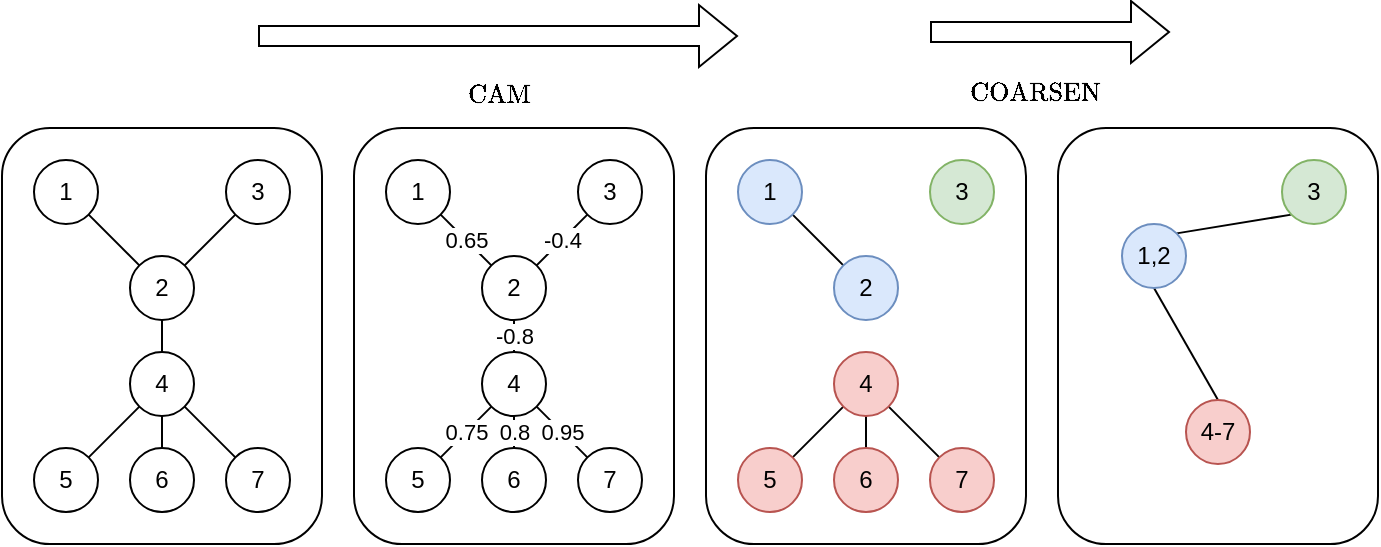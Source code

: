 <mxfile>
    <diagram name="Page-1" id="E90DCbVw8iHSE0YzWJ5c">
        <mxGraphModel dx="1450" dy="556" grid="1" gridSize="8" guides="1" tooltips="1" connect="1" arrows="1" fold="1" page="1" pageScale="1" pageWidth="827" pageHeight="1169" math="1" shadow="0">
            <root>
                <mxCell id="0"/>
                <mxCell id="1" parent="0"/>
                <mxCell id="NFxeUcVusJWuIpaQc8pF-1" value="" style="rounded=1;whiteSpace=wrap;html=1;" parent="1" vertex="1">
                    <mxGeometry x="112" y="112" width="160" height="208" as="geometry"/>
                </mxCell>
                <mxCell id="FWXDVtIiAIGIqecCg6dk-13" value="" style="rounded=0;orthogonalLoop=1;jettySize=auto;html=1;exitX=1;exitY=1;exitDx=0;exitDy=0;entryX=0;entryY=0;entryDx=0;entryDy=0;endArrow=none;endFill=0;" parent="1" source="FWXDVtIiAIGIqecCg6dk-2" target="FWXDVtIiAIGIqecCg6dk-6" edge="1">
                    <mxGeometry relative="1" as="geometry"/>
                </mxCell>
                <mxCell id="FWXDVtIiAIGIqecCg6dk-2" value="1" style="ellipse;whiteSpace=wrap;html=1;fillColor=none;" parent="1" vertex="1">
                    <mxGeometry x="128" y="128" width="32" height="32" as="geometry"/>
                </mxCell>
                <mxCell id="FWXDVtIiAIGIqecCg6dk-10" value="" style="rounded=0;orthogonalLoop=1;jettySize=auto;html=1;exitX=0;exitY=1;exitDx=0;exitDy=0;entryX=1;entryY=0;entryDx=0;entryDy=0;endArrow=none;endFill=0;" parent="1" source="FWXDVtIiAIGIqecCg6dk-3" target="FWXDVtIiAIGIqecCg6dk-7" edge="1">
                    <mxGeometry relative="1" as="geometry"/>
                </mxCell>
                <mxCell id="FWXDVtIiAIGIqecCg6dk-12" value="" style="rounded=0;orthogonalLoop=1;jettySize=auto;html=1;exitX=1;exitY=1;exitDx=0;exitDy=0;entryX=0;entryY=0;entryDx=0;entryDy=0;endArrow=none;endFill=0;" parent="1" source="FWXDVtIiAIGIqecCg6dk-3" target="FWXDVtIiAIGIqecCg6dk-4" edge="1">
                    <mxGeometry relative="1" as="geometry"/>
                </mxCell>
                <mxCell id="FWXDVtIiAIGIqecCg6dk-32" value="" style="edgeStyle=orthogonalEdgeStyle;rounded=0;orthogonalLoop=1;jettySize=auto;html=1;exitX=0.5;exitY=1;exitDx=0;exitDy=0;entryX=0.5;entryY=0;entryDx=0;entryDy=0;endArrow=none;endFill=0;" parent="1" source="FWXDVtIiAIGIqecCg6dk-3" target="FWXDVtIiAIGIqecCg6dk-8" edge="1">
                    <mxGeometry relative="1" as="geometry"/>
                </mxCell>
                <mxCell id="FWXDVtIiAIGIqecCg6dk-3" value="4" style="ellipse;whiteSpace=wrap;html=1;fillColor=none;" parent="1" vertex="1">
                    <mxGeometry x="176" y="224" width="32" height="32" as="geometry"/>
                </mxCell>
                <mxCell id="FWXDVtIiAIGIqecCg6dk-4" value="7" style="ellipse;whiteSpace=wrap;html=1;fillColor=none;" parent="1" vertex="1">
                    <mxGeometry x="224" y="272" width="32" height="32" as="geometry"/>
                </mxCell>
                <mxCell id="FWXDVtIiAIGIqecCg6dk-14" value="" style="rounded=0;orthogonalLoop=1;jettySize=auto;html=1;exitX=0;exitY=1;exitDx=0;exitDy=0;entryX=1;entryY=0;entryDx=0;entryDy=0;endArrow=none;endFill=0;" parent="1" source="FWXDVtIiAIGIqecCg6dk-5" target="FWXDVtIiAIGIqecCg6dk-6" edge="1">
                    <mxGeometry relative="1" as="geometry"/>
                </mxCell>
                <mxCell id="FWXDVtIiAIGIqecCg6dk-5" value="3" style="ellipse;whiteSpace=wrap;html=1;fillColor=none;" parent="1" vertex="1">
                    <mxGeometry x="224" y="128" width="32" height="32" as="geometry"/>
                </mxCell>
                <mxCell id="FWXDVtIiAIGIqecCg6dk-9" value="" style="edgeStyle=orthogonalEdgeStyle;rounded=0;orthogonalLoop=1;jettySize=auto;html=1;exitX=0.5;exitY=1;exitDx=0;exitDy=0;entryX=0.5;entryY=0;entryDx=0;entryDy=0;startArrow=none;startFill=0;endArrow=none;endFill=0;" parent="1" source="FWXDVtIiAIGIqecCg6dk-6" target="FWXDVtIiAIGIqecCg6dk-3" edge="1">
                    <mxGeometry relative="1" as="geometry"/>
                </mxCell>
                <mxCell id="FWXDVtIiAIGIqecCg6dk-6" value="2" style="ellipse;whiteSpace=wrap;html=1;fillColor=none;" parent="1" vertex="1">
                    <mxGeometry x="176" y="176" width="32" height="32" as="geometry"/>
                </mxCell>
                <mxCell id="FWXDVtIiAIGIqecCg6dk-7" value="5" style="ellipse;whiteSpace=wrap;html=1;fillColor=none;" parent="1" vertex="1">
                    <mxGeometry x="128" y="272" width="32" height="32" as="geometry"/>
                </mxCell>
                <mxCell id="FWXDVtIiAIGIqecCg6dk-8" value="6" style="ellipse;whiteSpace=wrap;html=1;fillColor=none;" parent="1" vertex="1">
                    <mxGeometry x="176" y="272" width="32" height="32" as="geometry"/>
                </mxCell>
                <mxCell id="FWXDVtIiAIGIqecCg6dk-82" value="$$\text{CAM}$$" style="shape=flexArrow;endArrow=classic;html=1;rounded=0;" parent="1" edge="1">
                    <mxGeometry y="-30" width="50" height="50" relative="1" as="geometry">
                        <mxPoint x="240" y="66" as="sourcePoint"/>
                        <mxPoint x="480" y="66" as="targetPoint"/>
                        <mxPoint as="offset"/>
                    </mxGeometry>
                </mxCell>
                <mxCell id="FWXDVtIiAIGIqecCg6dk-62" value="" style="shape=flexArrow;endArrow=classic;html=1;rounded=0;" parent="1" edge="1">
                    <mxGeometry width="50" height="50" relative="1" as="geometry">
                        <mxPoint x="576" y="64" as="sourcePoint"/>
                        <mxPoint x="696" y="64" as="targetPoint"/>
                    </mxGeometry>
                </mxCell>
                <mxCell id="FWXDVtIiAIGIqecCg6dk-90" value="$$\text{COARSEN}$$" style="edgeLabel;html=1;align=center;verticalAlign=middle;resizable=0;points=[];labelBackgroundColor=none;" parent="FWXDVtIiAIGIqecCg6dk-62" vertex="1" connectable="0">
                    <mxGeometry x="-0.133" y="-4" relative="1" as="geometry">
                        <mxPoint y="27" as="offset"/>
                    </mxGeometry>
                </mxCell>
                <mxCell id="NFxeUcVusJWuIpaQc8pF-4" value="" style="rounded=1;whiteSpace=wrap;html=1;" parent="1" vertex="1">
                    <mxGeometry x="288" y="112" width="160" height="208" as="geometry"/>
                </mxCell>
                <mxCell id="NFxeUcVusJWuIpaQc8pF-5" value="0.65" style="rounded=0;orthogonalLoop=1;jettySize=auto;html=1;exitX=1;exitY=1;exitDx=0;exitDy=0;entryX=0;entryY=0;entryDx=0;entryDy=0;endArrow=none;endFill=0;" parent="1" source="NFxeUcVusJWuIpaQc8pF-6" target="NFxeUcVusJWuIpaQc8pF-15" edge="1">
                    <mxGeometry relative="1" as="geometry"/>
                </mxCell>
                <mxCell id="NFxeUcVusJWuIpaQc8pF-6" value="1" style="ellipse;whiteSpace=wrap;html=1;" parent="1" vertex="1">
                    <mxGeometry x="304" y="128" width="32" height="32" as="geometry"/>
                </mxCell>
                <mxCell id="NFxeUcVusJWuIpaQc8pF-7" value="0.75" style="rounded=0;orthogonalLoop=1;jettySize=auto;html=1;exitX=0;exitY=1;exitDx=0;exitDy=0;entryX=1;entryY=0;entryDx=0;entryDy=0;endArrow=none;endFill=0;" parent="1" source="NFxeUcVusJWuIpaQc8pF-10" target="NFxeUcVusJWuIpaQc8pF-16" edge="1">
                    <mxGeometry relative="1" as="geometry"/>
                </mxCell>
                <mxCell id="NFxeUcVusJWuIpaQc8pF-8" value="0.95" style="rounded=0;orthogonalLoop=1;jettySize=auto;html=1;exitX=1;exitY=1;exitDx=0;exitDy=0;entryX=0;entryY=0;entryDx=0;entryDy=0;endArrow=none;endFill=0;" parent="1" source="NFxeUcVusJWuIpaQc8pF-10" target="NFxeUcVusJWuIpaQc8pF-11" edge="1">
                    <mxGeometry relative="1" as="geometry"/>
                </mxCell>
                <mxCell id="NFxeUcVusJWuIpaQc8pF-9" value="0.8" style="edgeStyle=orthogonalEdgeStyle;rounded=0;orthogonalLoop=1;jettySize=auto;html=1;exitX=0.5;exitY=1;exitDx=0;exitDy=0;entryX=0.5;entryY=0;entryDx=0;entryDy=0;endArrow=none;endFill=0;" parent="1" source="NFxeUcVusJWuIpaQc8pF-10" target="NFxeUcVusJWuIpaQc8pF-17" edge="1">
                    <mxGeometry relative="1" as="geometry"/>
                </mxCell>
                <mxCell id="NFxeUcVusJWuIpaQc8pF-10" value="4" style="ellipse;whiteSpace=wrap;html=1;" parent="1" vertex="1">
                    <mxGeometry x="352" y="224" width="32" height="32" as="geometry"/>
                </mxCell>
                <mxCell id="NFxeUcVusJWuIpaQc8pF-11" value="7" style="ellipse;whiteSpace=wrap;html=1;" parent="1" vertex="1">
                    <mxGeometry x="400" y="272" width="32" height="32" as="geometry"/>
                </mxCell>
                <mxCell id="NFxeUcVusJWuIpaQc8pF-12" value="-0.4" style="rounded=0;orthogonalLoop=1;jettySize=auto;html=1;exitX=0;exitY=1;exitDx=0;exitDy=0;entryX=1;entryY=0;entryDx=0;entryDy=0;endArrow=none;endFill=0;" parent="1" source="NFxeUcVusJWuIpaQc8pF-13" target="NFxeUcVusJWuIpaQc8pF-15" edge="1">
                    <mxGeometry relative="1" as="geometry"/>
                </mxCell>
                <mxCell id="NFxeUcVusJWuIpaQc8pF-13" value="3" style="ellipse;whiteSpace=wrap;html=1;" parent="1" vertex="1">
                    <mxGeometry x="400" y="128" width="32" height="32" as="geometry"/>
                </mxCell>
                <mxCell id="NFxeUcVusJWuIpaQc8pF-14" value="-0.8" style="edgeStyle=orthogonalEdgeStyle;rounded=0;orthogonalLoop=1;jettySize=auto;html=1;exitX=0.5;exitY=1;exitDx=0;exitDy=0;entryX=0.5;entryY=0;entryDx=0;entryDy=0;startArrow=none;startFill=0;endArrow=none;endFill=0;" parent="1" source="NFxeUcVusJWuIpaQc8pF-15" target="NFxeUcVusJWuIpaQc8pF-10" edge="1">
                    <mxGeometry relative="1" as="geometry"/>
                </mxCell>
                <mxCell id="NFxeUcVusJWuIpaQc8pF-15" value="2" style="ellipse;whiteSpace=wrap;html=1;" parent="1" vertex="1">
                    <mxGeometry x="352" y="176" width="32" height="32" as="geometry"/>
                </mxCell>
                <mxCell id="NFxeUcVusJWuIpaQc8pF-16" value="5" style="ellipse;whiteSpace=wrap;html=1;" parent="1" vertex="1">
                    <mxGeometry x="304" y="272" width="32" height="32" as="geometry"/>
                </mxCell>
                <mxCell id="NFxeUcVusJWuIpaQc8pF-17" value="6" style="ellipse;whiteSpace=wrap;html=1;" parent="1" vertex="1">
                    <mxGeometry x="352" y="272" width="32" height="32" as="geometry"/>
                </mxCell>
                <mxCell id="NFxeUcVusJWuIpaQc8pF-18" value="" style="rounded=1;whiteSpace=wrap;html=1;" parent="1" vertex="1">
                    <mxGeometry x="464" y="112" width="160" height="208" as="geometry"/>
                </mxCell>
                <mxCell id="NFxeUcVusJWuIpaQc8pF-19" value="" style="rounded=0;orthogonalLoop=1;jettySize=auto;html=1;exitX=1;exitY=1;exitDx=0;exitDy=0;entryX=0;entryY=0;entryDx=0;entryDy=0;endArrow=none;endFill=0;" parent="1" source="NFxeUcVusJWuIpaQc8pF-20" target="NFxeUcVusJWuIpaQc8pF-29" edge="1">
                    <mxGeometry relative="1" as="geometry"/>
                </mxCell>
                <mxCell id="NFxeUcVusJWuIpaQc8pF-20" value="1" style="ellipse;whiteSpace=wrap;html=1;fillColor=#dae8fc;strokeColor=#6c8ebf;" parent="1" vertex="1">
                    <mxGeometry x="480" y="128" width="32" height="32" as="geometry"/>
                </mxCell>
                <mxCell id="NFxeUcVusJWuIpaQc8pF-21" value="" style="rounded=0;orthogonalLoop=1;jettySize=auto;html=1;exitX=0;exitY=1;exitDx=0;exitDy=0;entryX=1;entryY=0;entryDx=0;entryDy=0;endArrow=none;endFill=0;" parent="1" source="NFxeUcVusJWuIpaQc8pF-24" target="NFxeUcVusJWuIpaQc8pF-30" edge="1">
                    <mxGeometry relative="1" as="geometry"/>
                </mxCell>
                <mxCell id="NFxeUcVusJWuIpaQc8pF-22" value="" style="rounded=0;orthogonalLoop=1;jettySize=auto;html=1;exitX=1;exitY=1;exitDx=0;exitDy=0;entryX=0;entryY=0;entryDx=0;entryDy=0;endArrow=none;endFill=0;" parent="1" source="NFxeUcVusJWuIpaQc8pF-24" target="NFxeUcVusJWuIpaQc8pF-25" edge="1">
                    <mxGeometry relative="1" as="geometry"/>
                </mxCell>
                <mxCell id="NFxeUcVusJWuIpaQc8pF-23" value="" style="edgeStyle=orthogonalEdgeStyle;rounded=0;orthogonalLoop=1;jettySize=auto;html=1;exitX=0.5;exitY=1;exitDx=0;exitDy=0;entryX=0.5;entryY=0;entryDx=0;entryDy=0;endArrow=none;endFill=0;" parent="1" source="NFxeUcVusJWuIpaQc8pF-24" target="NFxeUcVusJWuIpaQc8pF-31" edge="1">
                    <mxGeometry relative="1" as="geometry"/>
                </mxCell>
                <mxCell id="NFxeUcVusJWuIpaQc8pF-24" value="4" style="ellipse;whiteSpace=wrap;html=1;fillColor=#f8cecc;strokeColor=#b85450;" parent="1" vertex="1">
                    <mxGeometry x="528" y="224" width="32" height="32" as="geometry"/>
                </mxCell>
                <mxCell id="NFxeUcVusJWuIpaQc8pF-25" value="7" style="ellipse;whiteSpace=wrap;html=1;fillColor=#f8cecc;strokeColor=#b85450;" parent="1" vertex="1">
                    <mxGeometry x="576" y="272" width="32" height="32" as="geometry"/>
                </mxCell>
                <mxCell id="NFxeUcVusJWuIpaQc8pF-27" value="3" style="ellipse;whiteSpace=wrap;html=1;fillColor=#d5e8d4;strokeColor=#82b366;" parent="1" vertex="1">
                    <mxGeometry x="576" y="128" width="32" height="32" as="geometry"/>
                </mxCell>
                <mxCell id="NFxeUcVusJWuIpaQc8pF-29" value="2" style="ellipse;whiteSpace=wrap;html=1;fillColor=#dae8fc;strokeColor=#6c8ebf;" parent="1" vertex="1">
                    <mxGeometry x="528" y="176" width="32" height="32" as="geometry"/>
                </mxCell>
                <mxCell id="NFxeUcVusJWuIpaQc8pF-30" value="5" style="ellipse;whiteSpace=wrap;html=1;fillColor=#f8cecc;strokeColor=#b85450;" parent="1" vertex="1">
                    <mxGeometry x="480" y="272" width="32" height="32" as="geometry"/>
                </mxCell>
                <mxCell id="NFxeUcVusJWuIpaQc8pF-31" value="6" style="ellipse;whiteSpace=wrap;html=1;fillColor=#f8cecc;strokeColor=#b85450;" parent="1" vertex="1">
                    <mxGeometry x="528" y="272" width="32" height="32" as="geometry"/>
                </mxCell>
                <mxCell id="NFxeUcVusJWuIpaQc8pF-32" value="" style="rounded=1;whiteSpace=wrap;html=1;" parent="1" vertex="1">
                    <mxGeometry x="640" y="112" width="160" height="208" as="geometry"/>
                </mxCell>
                <mxCell id="NFxeUcVusJWuIpaQc8pF-49" style="edgeStyle=none;rounded=0;orthogonalLoop=1;jettySize=auto;html=1;exitX=0;exitY=1;exitDx=0;exitDy=0;entryX=1;entryY=0;entryDx=0;entryDy=0;strokeColor=default;align=center;verticalAlign=middle;fontFamily=Helvetica;fontSize=11;fontColor=default;labelBackgroundColor=default;endArrow=none;endFill=0;" parent="1" source="NFxeUcVusJWuIpaQc8pF-40" target="NFxeUcVusJWuIpaQc8pF-44" edge="1">
                    <mxGeometry relative="1" as="geometry"/>
                </mxCell>
                <mxCell id="NFxeUcVusJWuIpaQc8pF-40" value="3" style="ellipse;whiteSpace=wrap;html=1;fillColor=#d5e8d4;strokeColor=#82b366;" parent="1" vertex="1">
                    <mxGeometry x="752" y="128" width="32" height="32" as="geometry"/>
                </mxCell>
                <mxCell id="NFxeUcVusJWuIpaQc8pF-48" style="edgeStyle=none;rounded=0;orthogonalLoop=1;jettySize=auto;html=1;exitX=0.5;exitY=1;exitDx=0;exitDy=0;entryX=0.5;entryY=0;entryDx=0;entryDy=0;strokeColor=default;align=center;verticalAlign=middle;fontFamily=Helvetica;fontSize=11;fontColor=default;labelBackgroundColor=default;endArrow=none;endFill=0;" parent="1" source="NFxeUcVusJWuIpaQc8pF-44" target="NFxeUcVusJWuIpaQc8pF-46" edge="1">
                    <mxGeometry relative="1" as="geometry"/>
                </mxCell>
                <mxCell id="NFxeUcVusJWuIpaQc8pF-44" value="1,2" style="ellipse;whiteSpace=wrap;html=1;fillColor=#dae8fc;strokeColor=#6c8ebf;" parent="1" vertex="1">
                    <mxGeometry x="672" y="160" width="32" height="32" as="geometry"/>
                </mxCell>
                <mxCell id="NFxeUcVusJWuIpaQc8pF-46" value="4-7" style="ellipse;whiteSpace=wrap;html=1;fillColor=#f8cecc;strokeColor=#b85450;" parent="1" vertex="1">
                    <mxGeometry x="704" y="248" width="32" height="32" as="geometry"/>
                </mxCell>
            </root>
        </mxGraphModel>
    </diagram>
</mxfile>